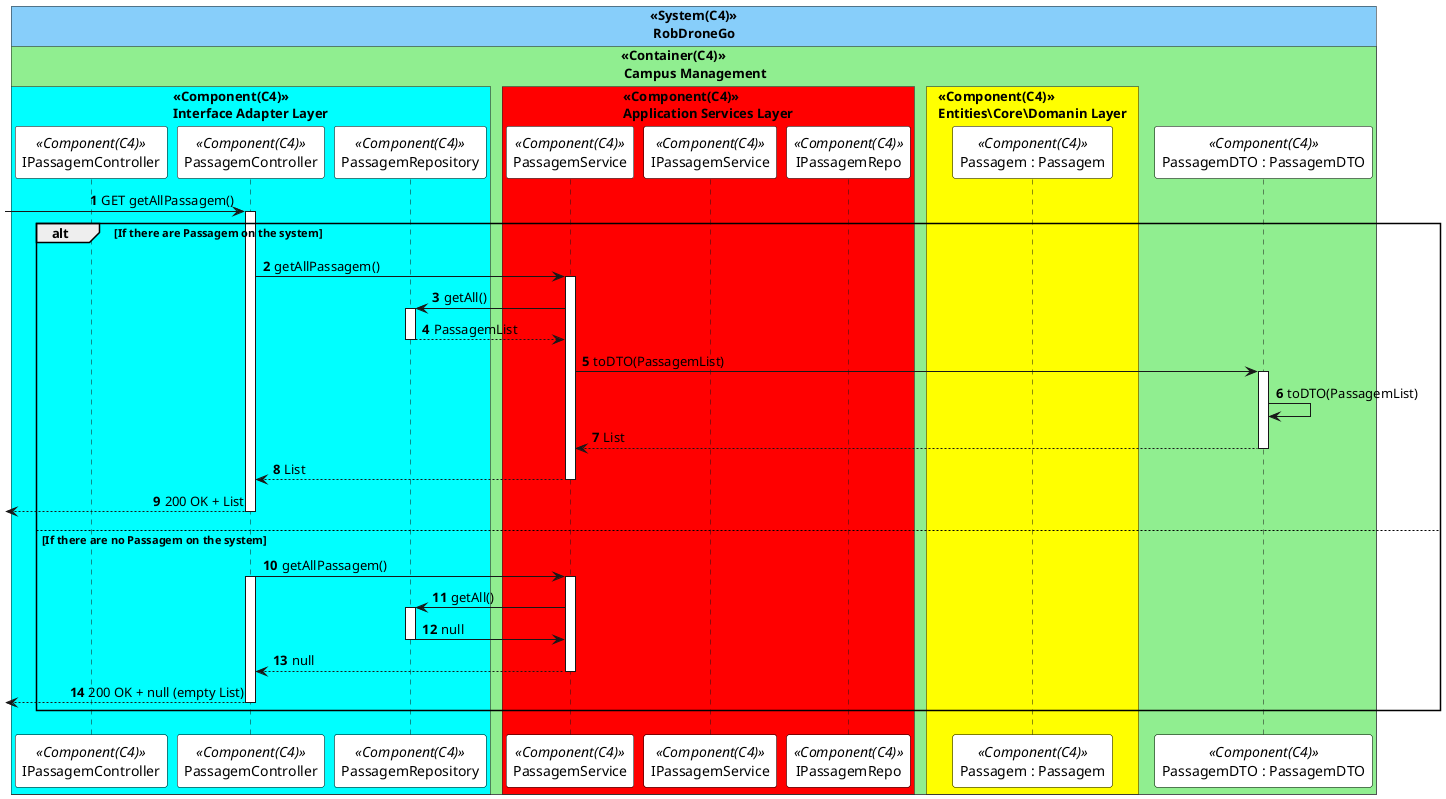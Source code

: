 @startuml listPassagemSD
autonumber

skinparam sequence {
ParticipantBorderColor black
ParticipantBackgroundColor white
}



!pragma teoz true
box "<<System(C4)>>\n RobDroneGo" #LightSkyBlue
    box "<<Container(C4)>>\n Campus Management" #LightGreen

        box "<<Component(C4)>>\nInterface Adapter Layer" #Cyan
            participant IPassagemController as  ICTL <<Component(C4)>>
            participant PassagemController as  CTL <<Component(C4)>>
            participant PassagemRepository as  DR <<Component(C4)>>
        end box
        box "<<Component(C4)>>\nApplication Services Layer" #Red
            participant PassagemService as  SV <<Component(C4)>>
            participant IPassagemService as  ISV <<Component(C4)>>
            participant IPassagemRepo as  IER <<Component(C4)>>
        end box
        box "<<Component(C4)>>\nEntities\Core\Domanin Layer" #Yellow
            participant "Passagem : Passagem" as  Passagem <<Component(C4)>>
        end box
    participant "PassagemDTO : PassagemDTO" as  DTO <<Component(C4)>>

    end box
end box   



 -> CTL: GET getAllPassagem()
activate CTL
alt If there are Passagem on the system


    CTL -> SV : getAllPassagem()
    activate SV

    SV -> DR : getAll()
    activate DR

    DR --> SV : PassagemList
    deactivate DR


    SV -> DTO : toDTO(PassagemList)
    activate DTO 
    DTO -> DTO: toDTO(PassagemList)
    DTO --> SV : List
    deactivate DTO
    deactivate DR
    SV --> CTL: List
    deactivate SV

     <-- CTL: 200 OK + List
    deactivate CTL

else If there are no Passagem on the system
    
    
    CTL -> SV : getAllPassagem() 
    activate SV
    activate CTL
    
  

    
    SV -> DR : getAll()
    activate DR

    DR -> SV : null
    deactivate DR

    SV --> CTL : null
    deactivate SV
     <-- CTL: 200 OK + null (empty List)
    deactivate CTL

    
   



end

@enduml
